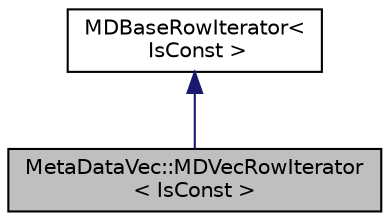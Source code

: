 digraph "MetaDataVec::MDVecRowIterator&lt; IsConst &gt;"
{
  edge [fontname="Helvetica",fontsize="10",labelfontname="Helvetica",labelfontsize="10"];
  node [fontname="Helvetica",fontsize="10",shape=record];
  Node0 [label="MetaDataVec::MDVecRowIterator\l\< IsConst \>",height=0.2,width=0.4,color="black", fillcolor="grey75", style="filled", fontcolor="black"];
  Node1 -> Node0 [dir="back",color="midnightblue",fontsize="10",style="solid",fontname="Helvetica"];
  Node1 [label="MDBaseRowIterator\<\l IsConst \>",height=0.2,width=0.4,color="black", fillcolor="white", style="filled",URL="$structMDBaseRowIterator.html"];
}
